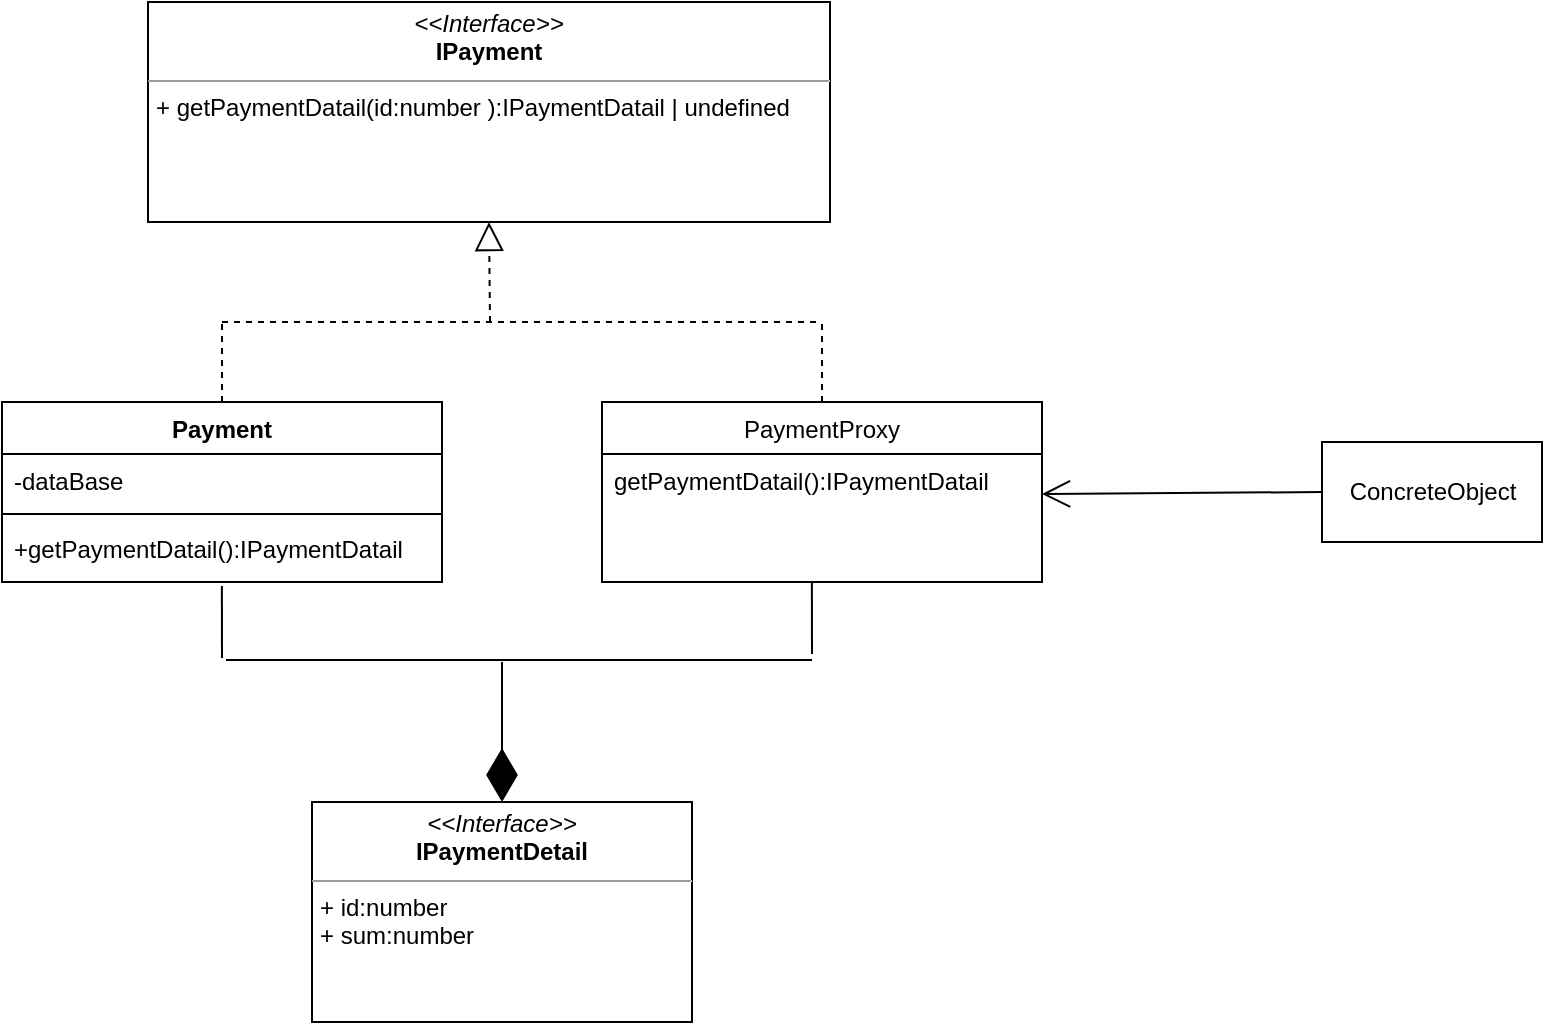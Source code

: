 <mxfile version="20.8.16" type="device"><diagram name="Страница 1" id="yeryxirZWay6G4VC8Pta"><mxGraphModel dx="1118" dy="531" grid="1" gridSize="10" guides="1" tooltips="1" connect="1" arrows="1" fold="1" page="1" pageScale="1" pageWidth="827" pageHeight="1169" math="0" shadow="0"><root><mxCell id="0"/><mxCell id="1" parent="0"/><mxCell id="SoALZvJiCsstF0sAKqqn-1" value="&lt;p style=&quot;margin:0px;margin-top:4px;text-align:center;&quot;&gt;&lt;i&gt;&amp;lt;&amp;lt;Interface&amp;gt;&amp;gt;&lt;/i&gt;&lt;br&gt;&lt;b&gt;IPayment&lt;/b&gt;&lt;/p&gt;&lt;hr size=&quot;1&quot;&gt;&lt;p style=&quot;margin:0px;margin-left:4px;&quot;&gt;+ getPaymentDatail(id:number ):IPaymentDatail | undefined&lt;br&gt;&lt;/p&gt;" style="verticalAlign=top;align=left;overflow=fill;fontSize=12;fontFamily=Helvetica;html=1;" vertex="1" parent="1"><mxGeometry x="73" width="341" height="110" as="geometry"/></mxCell><mxCell id="SoALZvJiCsstF0sAKqqn-2" value="&lt;p style=&quot;margin:0px;margin-top:4px;text-align:center;&quot;&gt;&lt;i&gt;&amp;lt;&amp;lt;Interface&amp;gt;&amp;gt;&lt;/i&gt;&lt;br&gt;&lt;b&gt;IPaymentDetail&lt;/b&gt;&lt;/p&gt;&lt;hr size=&quot;1&quot;&gt;&lt;p style=&quot;margin:0px;margin-left:4px;&quot;&gt;+ id:number&lt;br&gt;+ sum:number&lt;/p&gt;" style="verticalAlign=top;align=left;overflow=fill;fontSize=12;fontFamily=Helvetica;html=1;" vertex="1" parent="1"><mxGeometry x="155" y="400" width="190" height="110" as="geometry"/></mxCell><mxCell id="SoALZvJiCsstF0sAKqqn-7" value="Payment" style="swimlane;fontStyle=1;align=center;verticalAlign=top;childLayout=stackLayout;horizontal=1;startSize=26;horizontalStack=0;resizeParent=1;resizeParentMax=0;resizeLast=0;collapsible=1;marginBottom=0;" vertex="1" parent="1"><mxGeometry y="200" width="220" height="90" as="geometry"/></mxCell><mxCell id="SoALZvJiCsstF0sAKqqn-8" value="-dataBase" style="text;strokeColor=none;fillColor=none;align=left;verticalAlign=top;spacingLeft=4;spacingRight=4;overflow=hidden;rotatable=0;points=[[0,0.5],[1,0.5]];portConstraint=eastwest;" vertex="1" parent="SoALZvJiCsstF0sAKqqn-7"><mxGeometry y="26" width="220" height="26" as="geometry"/></mxCell><mxCell id="SoALZvJiCsstF0sAKqqn-9" value="" style="line;strokeWidth=1;fillColor=none;align=left;verticalAlign=middle;spacingTop=-1;spacingLeft=3;spacingRight=3;rotatable=0;labelPosition=right;points=[];portConstraint=eastwest;strokeColor=inherit;" vertex="1" parent="SoALZvJiCsstF0sAKqqn-7"><mxGeometry y="52" width="220" height="8" as="geometry"/></mxCell><mxCell id="SoALZvJiCsstF0sAKqqn-10" value="+getPaymentDatail():IPaymentDatail" style="text;strokeColor=none;fillColor=none;align=left;verticalAlign=top;spacingLeft=4;spacingRight=4;overflow=hidden;rotatable=0;points=[[0,0.5],[1,0.5]];portConstraint=eastwest;" vertex="1" parent="SoALZvJiCsstF0sAKqqn-7"><mxGeometry y="60" width="220" height="30" as="geometry"/></mxCell><mxCell id="SoALZvJiCsstF0sAKqqn-12" value="PaymentProxy" style="swimlane;fontStyle=0;childLayout=stackLayout;horizontal=1;startSize=26;fillColor=none;horizontalStack=0;resizeParent=1;resizeParentMax=0;resizeLast=0;collapsible=1;marginBottom=0;" vertex="1" parent="1"><mxGeometry x="300" y="200" width="220" height="90" as="geometry"/></mxCell><mxCell id="SoALZvJiCsstF0sAKqqn-13" value=" getPaymentDatail():IPaymentDatail" style="text;strokeColor=none;fillColor=none;align=left;verticalAlign=top;spacingLeft=4;spacingRight=4;overflow=hidden;rotatable=0;points=[[0,0.5],[1,0.5]];portConstraint=eastwest;" vertex="1" parent="SoALZvJiCsstF0sAKqqn-12"><mxGeometry y="26" width="220" height="64" as="geometry"/></mxCell><mxCell id="SoALZvJiCsstF0sAKqqn-16" value="" style="endArrow=none;dashed=1;html=1;rounded=0;exitX=0.5;exitY=0;exitDx=0;exitDy=0;" edge="1" parent="1" source="SoALZvJiCsstF0sAKqqn-7"><mxGeometry width="50" height="50" relative="1" as="geometry"><mxPoint x="390" y="170" as="sourcePoint"/><mxPoint x="110" y="160" as="targetPoint"/></mxGeometry></mxCell><mxCell id="SoALZvJiCsstF0sAKqqn-17" value="" style="endArrow=none;dashed=1;html=1;rounded=0;exitX=0.5;exitY=0;exitDx=0;exitDy=0;" edge="1" parent="1" source="SoALZvJiCsstF0sAKqqn-12"><mxGeometry width="50" height="50" relative="1" as="geometry"><mxPoint x="390" y="170" as="sourcePoint"/><mxPoint x="410" y="160" as="targetPoint"/></mxGeometry></mxCell><mxCell id="SoALZvJiCsstF0sAKqqn-18" value="" style="endArrow=none;dashed=1;html=1;rounded=0;" edge="1" parent="1"><mxGeometry width="50" height="50" relative="1" as="geometry"><mxPoint x="110" y="160" as="sourcePoint"/><mxPoint x="410" y="160" as="targetPoint"/></mxGeometry></mxCell><mxCell id="SoALZvJiCsstF0sAKqqn-19" value="" style="endArrow=block;dashed=1;endFill=0;endSize=12;html=1;rounded=0;entryX=0.5;entryY=1;entryDx=0;entryDy=0;" edge="1" parent="1" target="SoALZvJiCsstF0sAKqqn-1"><mxGeometry width="160" relative="1" as="geometry"><mxPoint x="244" y="160" as="sourcePoint"/><mxPoint x="490" y="150" as="targetPoint"/></mxGeometry></mxCell><mxCell id="SoALZvJiCsstF0sAKqqn-22" value="" style="endArrow=none;html=1;rounded=0;exitX=0.477;exitY=1.063;exitDx=0;exitDy=0;exitPerimeter=0;" edge="1" parent="1"><mxGeometry width="50" height="50" relative="1" as="geometry"><mxPoint x="404.94" y="290.032" as="sourcePoint"/><mxPoint x="405" y="326" as="targetPoint"/></mxGeometry></mxCell><mxCell id="SoALZvJiCsstF0sAKqqn-23" value="" style="endArrow=none;html=1;rounded=0;exitX=0.477;exitY=1.063;exitDx=0;exitDy=0;exitPerimeter=0;" edge="1" parent="1"><mxGeometry width="50" height="50" relative="1" as="geometry"><mxPoint x="109.94" y="292.032" as="sourcePoint"/><mxPoint x="110" y="328" as="targetPoint"/></mxGeometry></mxCell><mxCell id="SoALZvJiCsstF0sAKqqn-24" value="" style="endArrow=none;html=1;rounded=0;" edge="1" parent="1"><mxGeometry width="50" height="50" relative="1" as="geometry"><mxPoint x="112" y="329" as="sourcePoint"/><mxPoint x="405" y="329" as="targetPoint"/></mxGeometry></mxCell><mxCell id="SoALZvJiCsstF0sAKqqn-25" value="" style="endArrow=diamondThin;endFill=1;endSize=24;html=1;rounded=0;entryX=0.5;entryY=0;entryDx=0;entryDy=0;" edge="1" parent="1" target="SoALZvJiCsstF0sAKqqn-2"><mxGeometry width="160" relative="1" as="geometry"><mxPoint x="250" y="330" as="sourcePoint"/><mxPoint x="490" y="410" as="targetPoint"/></mxGeometry></mxCell><mxCell id="SoALZvJiCsstF0sAKqqn-26" value="ConcreteObject" style="html=1;" vertex="1" parent="1"><mxGeometry x="660" y="220" width="110" height="50" as="geometry"/></mxCell><mxCell id="SoALZvJiCsstF0sAKqqn-27" value="" style="endArrow=open;endFill=1;endSize=12;html=1;rounded=0;exitX=0;exitY=0.5;exitDx=0;exitDy=0;entryX=1;entryY=0.313;entryDx=0;entryDy=0;entryPerimeter=0;" edge="1" parent="1" source="SoALZvJiCsstF0sAKqqn-26" target="SoALZvJiCsstF0sAKqqn-13"><mxGeometry width="160" relative="1" as="geometry"><mxPoint x="330" y="270" as="sourcePoint"/><mxPoint x="490" y="270" as="targetPoint"/></mxGeometry></mxCell></root></mxGraphModel></diagram></mxfile>